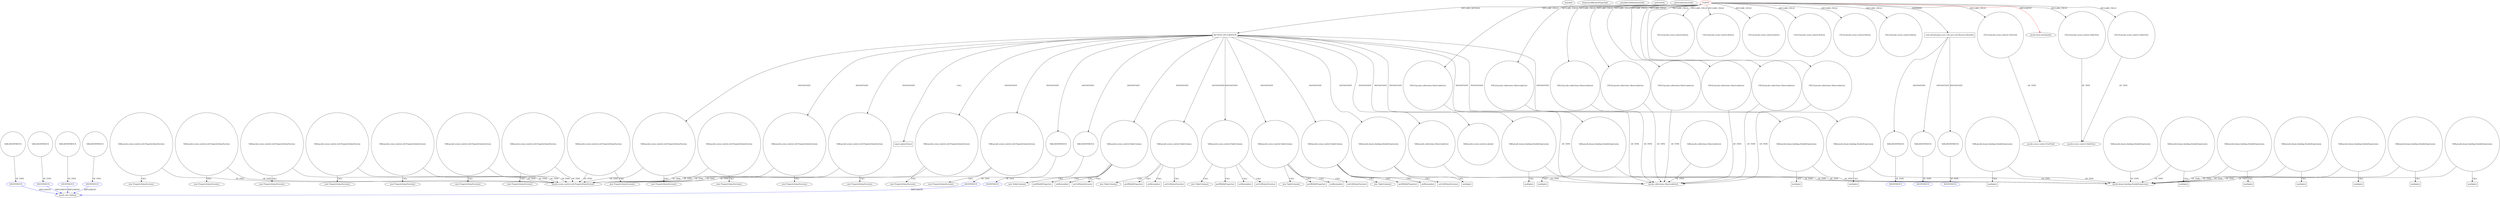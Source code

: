 digraph {
baseInfo[graphId=886,category="pattern",isAnonymous=false,possibleRelation=true]
frameworkRelatedTypesInfo[0="javafx.fxml.Initializable"]
possibleCollaborationsInfo[0="886~INSTANTIATION-~javafx.fxml.Initializable ~javafx.util.Callback ~false~true",1="886~INSTANTIATION-~javafx.fxml.Initializable ~javafx.util.Callback ~false~true",2="886~INSTANTIATION-CLIENT_METHOD_DECLARATION-~javafx.fxml.Initializable ~javafx.util.Callback ~false~true",3="886~INSTANTIATION-~javafx.fxml.Initializable ~javafx.util.Callback ~false~true",4="886~INSTANTIATION-~javafx.fxml.Initializable ~javafx.util.Callback ~false~true"]
patternInfo[frequency=2.0,patternRootClient=0]
patternInstancesInfo[0="bianconejo-CEFX~/bianconejo-CEFX/CEFX-master/src/cefx/CEPrincipalController.java~CEPrincipalController~2114",1="bianconejo-CEFX~/bianconejo-CEFX/CEFX-master/src/cefx/CECommandeController.java~CECommandeController~2084"]
508[label="javafx.util.Callback",vertexType="FRAMEWORK_INTERFACE_TYPE",isFrameworkType=false]
738[label="ANONYMOUS",vertexType="REFERENCE_ANONYMOUS_DECLARATION",isFrameworkType=false,color=blue]
1039[label="ANONYMOUS",vertexType="REFERENCE_ANONYMOUS_DECLARATION",isFrameworkType=false,color=blue]
1330[label="ANONYMOUS",vertexType="REFERENCE_ANONYMOUS_DECLARATION",isFrameworkType=false,color=blue]
530[label="ANONYMOUS",vertexType="REFERENCE_ANONYMOUS_DECLARATION",isFrameworkType=false,color=blue]
1121[label="ANONYMOUS",vertexType="REFERENCE_ANONYMOUS_DECLARATION",isFrameworkType=false,color=blue]
1329[label="VAR:ANONYMOUS",vertexType="VARIABLE_EXPRESION",isFrameworkType=false,shape=circle]
1120[label="VAR:ANONYMOUS",vertexType="VARIABLE_EXPRESION",isFrameworkType=false,shape=circle]
737[label="VAR:ANONYMOUS",vertexType="VARIABLE_EXPRESION",isFrameworkType=false,shape=circle]
1038[label="VAR:ANONYMOUS",vertexType="VARIABLE_EXPRESION",isFrameworkType=false,shape=circle]
529[label="VAR:ANONYMOUS",vertexType="VARIABLE_EXPRESION",isFrameworkType=false,shape=circle]
1297[label="METHOD_DECLARATION",vertexType="CLIENT_METHOD_DECLARATION",isFrameworkType=false,shape=box]
0[label="CLIENT",vertexType="ROOT_CLIENT_CLASS_DECLARATION",isFrameworkType=false,color=red]
25[label="FIELD:javafx.scene.control.Button",vertexType="FIELD_DECLARATION",isFrameworkType=false,shape=circle]
9[label="FIELD:javafx.scene.control.Button",vertexType="FIELD_DECLARATION",isFrameworkType=false,shape=circle]
13[label="FIELD:javafx.scene.control.Button",vertexType="FIELD_DECLARATION",isFrameworkType=false,shape=circle]
15[label="FIELD:javafx.scene.control.Button",vertexType="FIELD_DECLARATION",isFrameworkType=false,shape=circle]
11[label="FIELD:javafx.scene.control.Button",vertexType="FIELD_DECLARATION",isFrameworkType=false,shape=circle]
19[label="FIELD:javafx.scene.control.Button",vertexType="FIELD_DECLARATION",isFrameworkType=false,shape=circle]
55[label="FIELD:javafx.collections.ObservableList",vertexType="FIELD_DECLARATION",isFrameworkType=false,shape=circle]
5[label="javafx.collections.ObservableList",vertexType="FRAMEWORK_INTERFACE_TYPE",isFrameworkType=false]
27[label="FIELD:javafx.collections.ObservableList",vertexType="FIELD_DECLARATION",isFrameworkType=false,shape=circle]
49[label="FIELD:javafx.collections.ObservableList",vertexType="FIELD_DECLARATION",isFrameworkType=false,shape=circle]
57[label="FIELD:javafx.collections.ObservableList",vertexType="FIELD_DECLARATION",isFrameworkType=false,shape=circle]
53[label="FIELD:javafx.collections.ObservableList",vertexType="FIELD_DECLARATION",isFrameworkType=false,shape=circle]
59[label="FIELD:javafx.collections.ObservableList",vertexType="FIELD_DECLARATION",isFrameworkType=false,shape=circle]
35[label="FIELD:javafx.collections.ObservableList",vertexType="FIELD_DECLARATION",isFrameworkType=false,shape=circle]
4[label="FIELD:javafx.collections.ObservableList",vertexType="FIELD_DECLARATION",isFrameworkType=false,shape=circle]
61[label="void initialize(java.net.URL,java.util.ResourceBundle)",vertexType="OVERRIDING_METHOD_DECLARATION",isFrameworkType=false,shape=box]
51[label="FIELD:javafx.scene.control.TextField",vertexType="FIELD_DECLARATION",isFrameworkType=false,shape=circle]
1322[label="VAR:javafx.scene.control.cell.PropertyValueFactory",vertexType="VARIABLE_EXPRESION",isFrameworkType=false,shape=circle]
1321[label="new PropertyValueFactory()",vertexType="CONSTRUCTOR_CALL",isFrameworkType=false]
1598[label="VAR:javafx.scene.control.cell.PropertyValueFactory",vertexType="VARIABLE_EXPRESION",isFrameworkType=false,shape=circle]
1597[label="new PropertyValueFactory()",vertexType="CONSTRUCTOR_CALL",isFrameworkType=false]
1488[label="VAR:javafx.scene.control.cell.PropertyValueFactory",vertexType="VARIABLE_EXPRESION",isFrameworkType=false,shape=circle]
1487[label="new PropertyValueFactory()",vertexType="CONSTRUCTOR_CALL",isFrameworkType=false]
1526[label="VAR:javafx.scene.control.cell.PropertyValueFactory",vertexType="VARIABLE_EXPRESION",isFrameworkType=false,shape=circle]
1525[label="new PropertyValueFactory()",vertexType="CONSTRUCTOR_CALL",isFrameworkType=false]
1418[label="VAR:javafx.scene.control.cell.PropertyValueFactory",vertexType="VARIABLE_EXPRESION",isFrameworkType=false,shape=circle]
1417[label="new PropertyValueFactory()",vertexType="CONSTRUCTOR_CALL",isFrameworkType=false]
66[label="VAR:ANONYMOUS",vertexType="VARIABLE_EXPRESION",isFrameworkType=false,shape=circle]
1443[label="VAR:ANONYMOUS",vertexType="VARIABLE_EXPRESION",isFrameworkType=false,shape=circle]
89[label="VAR:ANONYMOUS",vertexType="VARIABLE_EXPRESION",isFrameworkType=false,shape=circle]
78[label="VAR:ANONYMOUS",vertexType="VARIABLE_EXPRESION",isFrameworkType=false,shape=circle]
1[label="javafx.fxml.Initializable",vertexType="FRAMEWORK_INTERFACE_TYPE",isFrameworkType=false]
52[label="javafx.scene.control.TextField",vertexType="FRAMEWORK_CLASS_TYPE",isFrameworkType=false]
1365[label="VAR:javafx.scene.control.Labeled",vertexType="VARIABLE_EXPRESION",isFrameworkType=false,shape=circle]
43[label="FIELD:javafx.scene.control.TableView",vertexType="FIELD_DECLARATION",isFrameworkType=false,shape=circle]
47[label="FIELD:javafx.scene.control.TableView",vertexType="FIELD_DECLARATION",isFrameworkType=false,shape=circle]
1481[label="VAR:javafx.scene.control.TableColumn",vertexType="VARIABLE_EXPRESION",isFrameworkType=false,shape=circle]
1480[label="new TableColumn()",vertexType="CONSTRUCTOR_CALL",isFrameworkType=false]
1701[label="prefWidthProperty()",vertexType="INSIDE_CALL",isFrameworkType=false,shape=box]
1371[label="VAR:javafx.scene.control.TableColumn",vertexType="VARIABLE_EXPRESION",isFrameworkType=false,shape=circle]
1370[label="new TableColumn()",vertexType="CONSTRUCTOR_CALL",isFrameworkType=false]
1681[label="prefWidthProperty()",vertexType="INSIDE_CALL",isFrameworkType=false,shape=box]
1591[label="VAR:javafx.scene.control.TableColumn",vertexType="VARIABLE_EXPRESION",isFrameworkType=false,shape=circle]
1590[label="new TableColumn()",vertexType="CONSTRUCTOR_CALL",isFrameworkType=false]
1721[label="prefWidthProperty()",vertexType="INSIDE_CALL",isFrameworkType=false,shape=box]
1317[label="VAR:javafx.scene.control.TableColumn",vertexType="VARIABLE_EXPRESION",isFrameworkType=false,shape=circle]
1316[label="new TableColumn()",vertexType="CONSTRUCTOR_CALL",isFrameworkType=false]
1691[label="prefWidthProperty()",vertexType="INSIDE_CALL",isFrameworkType=false,shape=box]
1627[label="VAR:javafx.scene.control.TableColumn",vertexType="VARIABLE_EXPRESION",isFrameworkType=false,shape=circle]
1626[label="new TableColumn()",vertexType="CONSTRUCTOR_CALL",isFrameworkType=false]
1731[label="prefWidthProperty()",vertexType="INSIDE_CALL",isFrameworkType=false,shape=box]
1336[label="super.updateItem()",vertexType="SUPER_CALL",isFrameworkType=false,shape=box]
1484[label="setResizable()",vertexType="INSIDE_CALL",isFrameworkType=false,shape=box]
1374[label="setResizable()",vertexType="INSIDE_CALL",isFrameworkType=false,shape=box]
1630[label="setResizable()",vertexType="INSIDE_CALL",isFrameworkType=false,shape=box]
1594[label="setResizable()",vertexType="INSIDE_CALL",isFrameworkType=false,shape=box]
1325[label="setResizable()",vertexType="INSIDE_CALL",isFrameworkType=false,shape=box]
413[label="javafx.scene.control.cell.PropertyValueFactory",vertexType="FRAMEWORK_CLASS_TYPE",isFrameworkType=false]
1115[label="VAR:javafx.scene.control.cell.PropertyValueFactory",vertexType="VARIABLE_EXPRESION",isFrameworkType=false,shape=circle]
1114[label="new PropertyValueFactory()",vertexType="CONSTRUCTOR_CALL",isFrameworkType=false]
781[label="VAR:javafx.scene.control.cell.PropertyValueFactory",vertexType="VARIABLE_EXPRESION",isFrameworkType=false,shape=circle]
780[label="new PropertyValueFactory()",vertexType="CONSTRUCTOR_CALL",isFrameworkType=false]
412[label="VAR:javafx.scene.control.cell.PropertyValueFactory",vertexType="VARIABLE_EXPRESION",isFrameworkType=false,shape=circle]
411[label="new PropertyValueFactory()",vertexType="CONSTRUCTOR_CALL",isFrameworkType=false]
863[label="VAR:javafx.scene.control.cell.PropertyValueFactory",vertexType="VARIABLE_EXPRESION",isFrameworkType=false,shape=circle]
862[label="new PropertyValueFactory()",vertexType="CONSTRUCTOR_CALL",isFrameworkType=false]
574[label="VAR:javafx.scene.control.cell.PropertyValueFactory",vertexType="VARIABLE_EXPRESION",isFrameworkType=false,shape=circle]
573[label="new PropertyValueFactory()",vertexType="CONSTRUCTOR_CALL",isFrameworkType=false]
827[label="VAR:javafx.scene.control.cell.PropertyValueFactory",vertexType="VARIABLE_EXPRESION",isFrameworkType=false,shape=circle]
826[label="new PropertyValueFactory()",vertexType="CONSTRUCTOR_CALL",isFrameworkType=false]
458[label="VAR:javafx.scene.control.cell.PropertyValueFactory",vertexType="VARIABLE_EXPRESION",isFrameworkType=false,shape=circle]
457[label="new PropertyValueFactory()",vertexType="CONSTRUCTOR_CALL",isFrameworkType=false]
965[label="VAR:javafx.scene.control.cell.PropertyValueFactory",vertexType="VARIABLE_EXPRESION",isFrameworkType=false,shape=circle]
964[label="new PropertyValueFactory()",vertexType="CONSTRUCTOR_CALL",isFrameworkType=false]
494[label="VAR:javafx.scene.control.cell.PropertyValueFactory",vertexType="VARIABLE_EXPRESION",isFrameworkType=false,shape=circle]
493[label="new PropertyValueFactory()",vertexType="CONSTRUCTOR_CALL",isFrameworkType=false]
602[label="VAR:javafx.collections.ObservableList",vertexType="VARIABLE_EXPRESION",isFrameworkType=false,shape=circle]
1662[label="VAR:javafx.collections.ObservableList",vertexType="VARIABLE_EXPRESION",isFrameworkType=false,shape=circle]
90[label="ANONYMOUS",vertexType="REFERENCE_ANONYMOUS_DECLARATION",isFrameworkType=false,color=blue]
1444[label="ANONYMOUS",vertexType="REFERENCE_ANONYMOUS_DECLARATION",isFrameworkType=false,color=blue]
67[label="ANONYMOUS",vertexType="REFERENCE_ANONYMOUS_DECLARATION",isFrameworkType=false,color=blue]
79[label="ANONYMOUS",vertexType="REFERENCE_ANONYMOUS_DECLARATION",isFrameworkType=false,color=blue]
44[label="javafx.scene.control.TableView",vertexType="FRAMEWORK_CLASS_TYPE",isFrameworkType=false]
1632[label="setCellValueFactory()",vertexType="INSIDE_CALL",isFrameworkType=false,shape=box]
1376[label="setCellValueFactory()",vertexType="INSIDE_CALL",isFrameworkType=false,shape=box]
1596[label="setCellValueFactory()",vertexType="INSIDE_CALL",isFrameworkType=false,shape=box]
1486[label="setCellValueFactory()",vertexType="INSIDE_CALL",isFrameworkType=false,shape=box]
1320[label="setCellValueFactory()",vertexType="INSIDE_CALL",isFrameworkType=false,shape=box]
1692[label="VAR:javafx.beans.binding.DoubleExpression",vertexType="VARIABLE_EXPRESION",isFrameworkType=false,shape=circle]
1693[label="multiply()",vertexType="INSIDE_CALL",isFrameworkType=false,shape=box]
619[label="javafx.beans.binding.DoubleExpression",vertexType="FRAMEWORK_CLASS_TYPE",isFrameworkType=false]
1672[label="VAR:javafx.beans.binding.DoubleExpression",vertexType="VARIABLE_EXPRESION",isFrameworkType=false,shape=circle]
1673[label="multiply()",vertexType="INSIDE_CALL",isFrameworkType=false,shape=box]
1264[label="VAR:javafx.beans.binding.DoubleExpression",vertexType="VARIABLE_EXPRESION",isFrameworkType=false,shape=circle]
1265[label="multiply()",vertexType="INSIDE_CALL",isFrameworkType=false,shape=box]
1722[label="VAR:javafx.beans.binding.DoubleExpression",vertexType="VARIABLE_EXPRESION",isFrameworkType=false,shape=circle]
1723[label="multiply()",vertexType="INSIDE_CALL",isFrameworkType=false,shape=box]
1732[label="VAR:javafx.beans.binding.DoubleExpression",vertexType="VARIABLE_EXPRESION",isFrameworkType=false,shape=circle]
1733[label="multiply()",vertexType="INSIDE_CALL",isFrameworkType=false,shape=box]
1682[label="VAR:javafx.beans.binding.DoubleExpression",vertexType="VARIABLE_EXPRESION",isFrameworkType=false,shape=circle]
1683[label="multiply()",vertexType="INSIDE_CALL",isFrameworkType=false,shape=box]
1276[label="VAR:javafx.beans.binding.DoubleExpression",vertexType="VARIABLE_EXPRESION",isFrameworkType=false,shape=circle]
1277[label="multiply()",vertexType="INSIDE_CALL",isFrameworkType=false,shape=box]
647[label="VAR:javafx.beans.binding.DoubleExpression",vertexType="VARIABLE_EXPRESION",isFrameworkType=false,shape=circle]
648[label="multiply()",vertexType="INSIDE_CALL",isFrameworkType=false,shape=box]
657[label="VAR:javafx.beans.binding.DoubleExpression",vertexType="VARIABLE_EXPRESION",isFrameworkType=false,shape=circle]
658[label="multiply()",vertexType="INSIDE_CALL",isFrameworkType=false,shape=box]
637[label="VAR:javafx.beans.binding.DoubleExpression",vertexType="VARIABLE_EXPRESION",isFrameworkType=false,shape=circle]
638[label="multiply()",vertexType="INSIDE_CALL",isFrameworkType=false,shape=box]
1240[label="VAR:javafx.beans.binding.DoubleExpression",vertexType="VARIABLE_EXPRESION",isFrameworkType=false,shape=circle]
1241[label="multiply()",vertexType="INSIDE_CALL",isFrameworkType=false,shape=box]
1288[label="VAR:javafx.beans.binding.DoubleExpression",vertexType="VARIABLE_EXPRESION",isFrameworkType=false,shape=circle]
1289[label="multiply()",vertexType="INSIDE_CALL",isFrameworkType=false,shape=box]
1204[label="VAR:javafx.beans.binding.DoubleExpression",vertexType="VARIABLE_EXPRESION",isFrameworkType=false,shape=circle]
1591->1721[label="CALL"]
1598->1597[label="CALL"]
0->15[label="DECLARE_FIELD"]
0->27[label="DECLARE_FIELD"]
89->90[label="OF_TYPE"]
1204->619[label="OF_TYPE"]
1297->1365[label="INSTANTIATE"]
0->4[label="DECLARE_FIELD"]
1672->619[label="OF_TYPE"]
61->66[label="INSTANTIATE"]
1317->1325[label="CALL"]
1627->1632[label="CALL"]
78->79[label="OF_TYPE"]
1317->1316[label="CALL"]
1297->1488[label="INSTANTIATE"]
0->47[label="DECLARE_FIELD"]
35->5[label="OF_TYPE"]
1371->1376[label="CALL"]
1591->1596[label="CALL"]
1276->1277[label="CALL"]
574->573[label="CALL"]
1297->1329[label="INSTANTIATE"]
781->413[label="OF_TYPE"]
1297->1322[label="INSTANTIATE"]
1297->1418[label="INSTANTIATE"]
1418->413[label="OF_TYPE"]
1627->1630[label="CALL"]
1038->1039[label="OF_TYPE"]
47->44[label="OF_TYPE"]
0->19[label="DECLARE_FIELD"]
0->25[label="DECLARE_FIELD"]
1297->1481[label="INSTANTIATE"]
27->5[label="OF_TYPE"]
1297->1371[label="INSTANTIATE"]
1481->1484[label="CALL"]
51->52[label="OF_TYPE"]
1288->619[label="OF_TYPE"]
1722->1723[label="CALL"]
1672->1673[label="CALL"]
1481->1486[label="CALL"]
1264->1265[label="CALL"]
1297->1672[label="INSTANTIATE"]
647->619[label="OF_TYPE"]
1297->1627[label="INSTANTIATE"]
1297->1732[label="INSTANTIATE"]
1598->413[label="OF_TYPE"]
1297->1591[label="INSTANTIATE"]
1297->1722[label="INSTANTIATE"]
1240->619[label="OF_TYPE"]
1418->1417[label="CALL"]
57->5[label="OF_TYPE"]
494->413[label="OF_TYPE"]
1264->619[label="OF_TYPE"]
1276->619[label="OF_TYPE"]
863->862[label="CALL"]
637->619[label="OF_TYPE"]
0->59[label="DECLARE_FIELD"]
4->5[label="OF_TYPE"]
1288->1289[label="CALL"]
43->44[label="OF_TYPE"]
1371->1681[label="CALL"]
0->9[label="DECLARE_FIELD"]
1121->508[label="IMPLEMENT",color=blue]
0->53[label="DECLARE_FIELD"]
1297->1317[label="INSTANTIATE"]
1322->413[label="OF_TYPE"]
1488->413[label="OF_TYPE"]
1692->1693[label="CALL"]
0->55[label="DECLARE_FIELD"]
1526->413[label="OF_TYPE"]
0->1[label="IMPLEMENT",color=red]
637->638[label="CALL"]
965->413[label="OF_TYPE"]
59->5[label="OF_TYPE"]
738->508[label="IMPLEMENT",color=blue]
0->51[label="DECLARE_FIELD"]
53->5[label="OF_TYPE"]
0->49[label="DECLARE_FIELD"]
0->11[label="DECLARE_FIELD"]
49->5[label="OF_TYPE"]
494->493[label="CALL"]
0->43[label="DECLARE_FIELD"]
0->13[label="DECLARE_FIELD"]
529->530[label="OF_TYPE"]
1591->1594[label="CALL"]
1115->1114[label="CALL"]
1322->1321[label="CALL"]
1722->619[label="OF_TYPE"]
1526->1525[label="CALL"]
781->780[label="CALL"]
0->35[label="DECLARE_FIELD"]
1329->1330[label="OF_TYPE"]
1662->5[label="OF_TYPE"]
1297->1526[label="INSTANTIATE"]
55->5[label="OF_TYPE"]
1039->508[label="IMPLEMENT",color=blue]
412->413[label="OF_TYPE"]
863->413[label="OF_TYPE"]
1317->1320[label="CALL"]
1330->508[label="IMPLEMENT",color=blue]
1297->1336[label="CALL"]
1297->1598[label="INSTANTIATE"]
1240->1241[label="CALL"]
1120->1121[label="OF_TYPE"]
412->411[label="CALL"]
965->964[label="CALL"]
1443->1444[label="OF_TYPE"]
1297->1692[label="INSTANTIATE"]
1317->1691[label="CALL"]
1115->413[label="OF_TYPE"]
574->413[label="OF_TYPE"]
1297->1682[label="INSTANTIATE"]
458->457[label="CALL"]
1488->1487[label="CALL"]
1682->619[label="OF_TYPE"]
1297->1443[label="INSTANTIATE"]
602->5[label="OF_TYPE"]
827->413[label="OF_TYPE"]
657->619[label="OF_TYPE"]
0->1297[label="DECLARE_METHOD"]
530->508[label="IMPLEMENT",color=blue]
0->57[label="DECLARE_FIELD"]
61->78[label="INSTANTIATE"]
61->89[label="INSTANTIATE"]
1732->1733[label="CALL"]
657->658[label="CALL"]
1692->619[label="OF_TYPE"]
1481->1480[label="CALL"]
1371->1370[label="CALL"]
458->413[label="OF_TYPE"]
1627->1731[label="CALL"]
0->61[label="OVERRIDE"]
1591->1590[label="CALL"]
1627->1626[label="CALL"]
737->738[label="OF_TYPE"]
1682->1683[label="CALL"]
1297->1662[label="INSTANTIATE"]
1371->1374[label="CALL"]
1481->1701[label="CALL"]
66->67[label="OF_TYPE"]
647->648[label="CALL"]
827->826[label="CALL"]
1732->619[label="OF_TYPE"]
}

